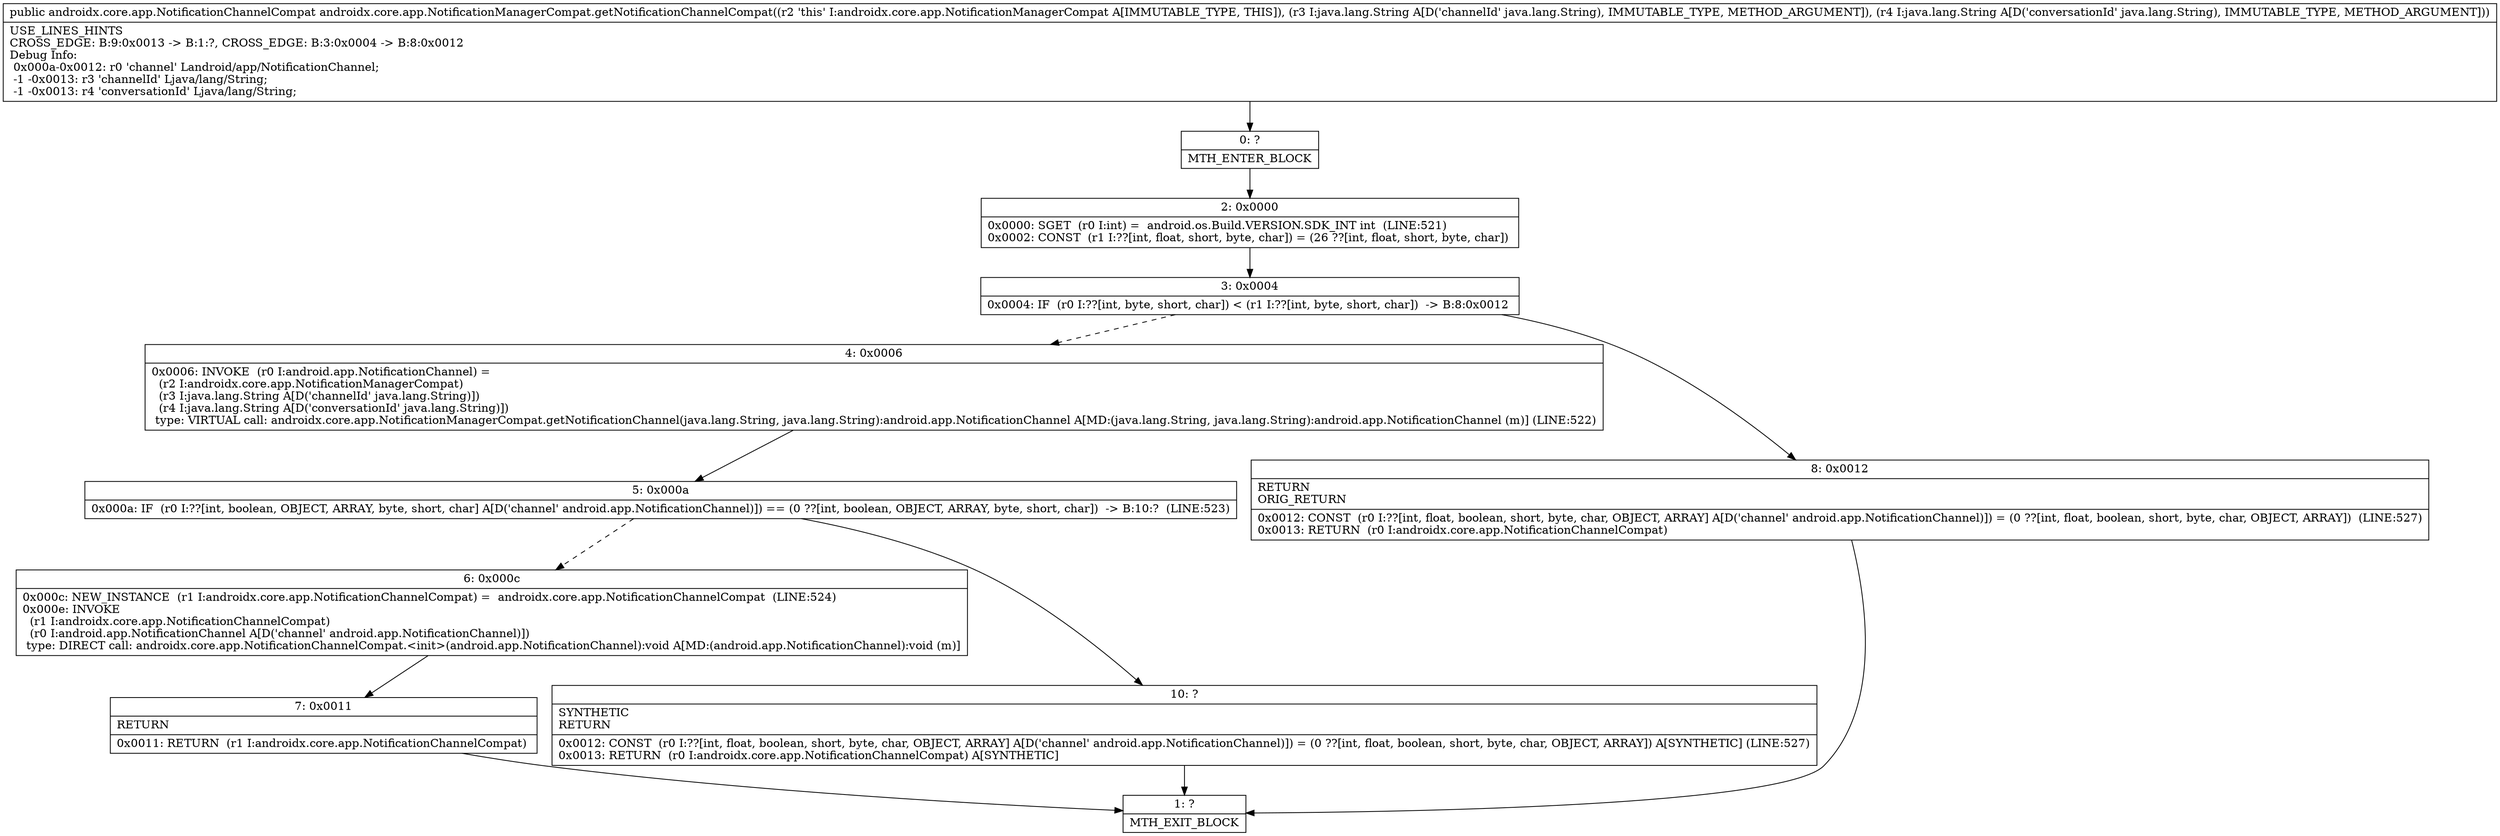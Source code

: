 digraph "CFG forandroidx.core.app.NotificationManagerCompat.getNotificationChannelCompat(Ljava\/lang\/String;Ljava\/lang\/String;)Landroidx\/core\/app\/NotificationChannelCompat;" {
Node_0 [shape=record,label="{0\:\ ?|MTH_ENTER_BLOCK\l}"];
Node_2 [shape=record,label="{2\:\ 0x0000|0x0000: SGET  (r0 I:int) =  android.os.Build.VERSION.SDK_INT int  (LINE:521)\l0x0002: CONST  (r1 I:??[int, float, short, byte, char]) = (26 ??[int, float, short, byte, char]) \l}"];
Node_3 [shape=record,label="{3\:\ 0x0004|0x0004: IF  (r0 I:??[int, byte, short, char]) \< (r1 I:??[int, byte, short, char])  \-\> B:8:0x0012 \l}"];
Node_4 [shape=record,label="{4\:\ 0x0006|0x0006: INVOKE  (r0 I:android.app.NotificationChannel) = \l  (r2 I:androidx.core.app.NotificationManagerCompat)\l  (r3 I:java.lang.String A[D('channelId' java.lang.String)])\l  (r4 I:java.lang.String A[D('conversationId' java.lang.String)])\l type: VIRTUAL call: androidx.core.app.NotificationManagerCompat.getNotificationChannel(java.lang.String, java.lang.String):android.app.NotificationChannel A[MD:(java.lang.String, java.lang.String):android.app.NotificationChannel (m)] (LINE:522)\l}"];
Node_5 [shape=record,label="{5\:\ 0x000a|0x000a: IF  (r0 I:??[int, boolean, OBJECT, ARRAY, byte, short, char] A[D('channel' android.app.NotificationChannel)]) == (0 ??[int, boolean, OBJECT, ARRAY, byte, short, char])  \-\> B:10:?  (LINE:523)\l}"];
Node_6 [shape=record,label="{6\:\ 0x000c|0x000c: NEW_INSTANCE  (r1 I:androidx.core.app.NotificationChannelCompat) =  androidx.core.app.NotificationChannelCompat  (LINE:524)\l0x000e: INVOKE  \l  (r1 I:androidx.core.app.NotificationChannelCompat)\l  (r0 I:android.app.NotificationChannel A[D('channel' android.app.NotificationChannel)])\l type: DIRECT call: androidx.core.app.NotificationChannelCompat.\<init\>(android.app.NotificationChannel):void A[MD:(android.app.NotificationChannel):void (m)]\l}"];
Node_7 [shape=record,label="{7\:\ 0x0011|RETURN\l|0x0011: RETURN  (r1 I:androidx.core.app.NotificationChannelCompat) \l}"];
Node_1 [shape=record,label="{1\:\ ?|MTH_EXIT_BLOCK\l}"];
Node_10 [shape=record,label="{10\:\ ?|SYNTHETIC\lRETURN\l|0x0012: CONST  (r0 I:??[int, float, boolean, short, byte, char, OBJECT, ARRAY] A[D('channel' android.app.NotificationChannel)]) = (0 ??[int, float, boolean, short, byte, char, OBJECT, ARRAY]) A[SYNTHETIC] (LINE:527)\l0x0013: RETURN  (r0 I:androidx.core.app.NotificationChannelCompat) A[SYNTHETIC]\l}"];
Node_8 [shape=record,label="{8\:\ 0x0012|RETURN\lORIG_RETURN\l|0x0012: CONST  (r0 I:??[int, float, boolean, short, byte, char, OBJECT, ARRAY] A[D('channel' android.app.NotificationChannel)]) = (0 ??[int, float, boolean, short, byte, char, OBJECT, ARRAY])  (LINE:527)\l0x0013: RETURN  (r0 I:androidx.core.app.NotificationChannelCompat) \l}"];
MethodNode[shape=record,label="{public androidx.core.app.NotificationChannelCompat androidx.core.app.NotificationManagerCompat.getNotificationChannelCompat((r2 'this' I:androidx.core.app.NotificationManagerCompat A[IMMUTABLE_TYPE, THIS]), (r3 I:java.lang.String A[D('channelId' java.lang.String), IMMUTABLE_TYPE, METHOD_ARGUMENT]), (r4 I:java.lang.String A[D('conversationId' java.lang.String), IMMUTABLE_TYPE, METHOD_ARGUMENT]))  | USE_LINES_HINTS\lCROSS_EDGE: B:9:0x0013 \-\> B:1:?, CROSS_EDGE: B:3:0x0004 \-\> B:8:0x0012\lDebug Info:\l  0x000a\-0x0012: r0 'channel' Landroid\/app\/NotificationChannel;\l  \-1 \-0x0013: r3 'channelId' Ljava\/lang\/String;\l  \-1 \-0x0013: r4 'conversationId' Ljava\/lang\/String;\l}"];
MethodNode -> Node_0;Node_0 -> Node_2;
Node_2 -> Node_3;
Node_3 -> Node_4[style=dashed];
Node_3 -> Node_8;
Node_4 -> Node_5;
Node_5 -> Node_6[style=dashed];
Node_5 -> Node_10;
Node_6 -> Node_7;
Node_7 -> Node_1;
Node_10 -> Node_1;
Node_8 -> Node_1;
}

